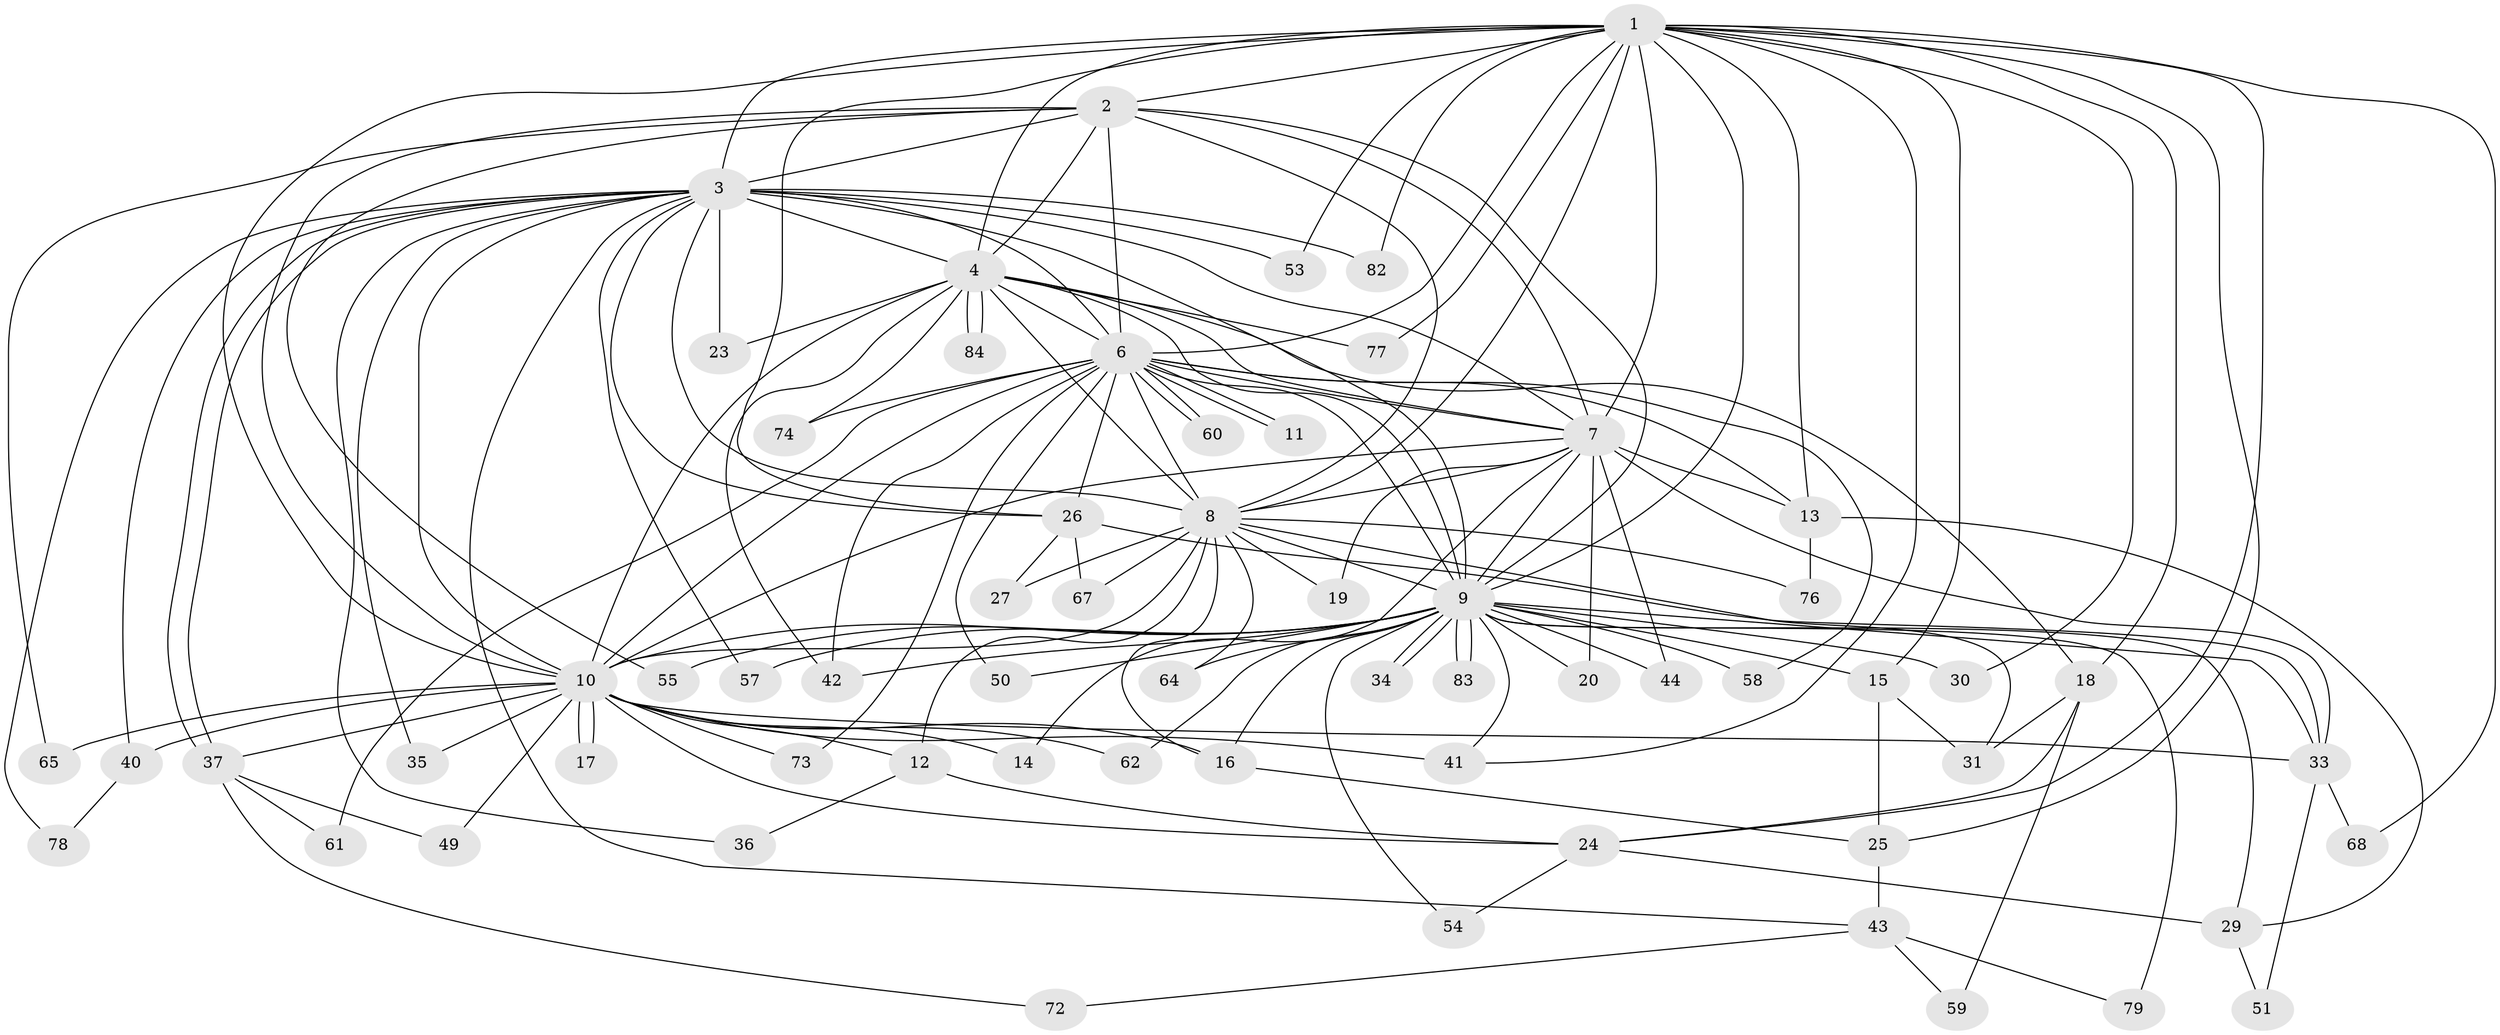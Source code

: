 // original degree distribution, {20: 0.011904761904761904, 12: 0.011904761904761904, 13: 0.011904761904761904, 17: 0.023809523809523808, 18: 0.011904761904761904, 21: 0.011904761904761904, 16: 0.011904761904761904, 31: 0.011904761904761904, 25: 0.011904761904761904, 2: 0.5952380952380952, 4: 0.09523809523809523, 5: 0.05952380952380952, 3: 0.10714285714285714, 6: 0.023809523809523808}
// Generated by graph-tools (version 1.1) at 2025/41/03/06/25 10:41:35]
// undirected, 63 vertices, 157 edges
graph export_dot {
graph [start="1"]
  node [color=gray90,style=filled];
  1 [super="+22"];
  2 [super="+52"];
  3 [super="+5"];
  4 [super="+21"];
  6 [super="+69"];
  7 [super="+70"];
  8 [super="+66"];
  9 [super="+48"];
  10 [super="+46"];
  11;
  12 [super="+80"];
  13;
  14;
  15;
  16 [super="+81"];
  17;
  18 [super="+38"];
  19;
  20;
  23;
  24 [super="+45"];
  25 [super="+28"];
  26 [super="+75"];
  27;
  29 [super="+71"];
  30 [super="+32"];
  31;
  33 [super="+39"];
  34;
  35;
  36;
  37 [super="+47"];
  40;
  41 [super="+56"];
  42 [super="+63"];
  43;
  44;
  49;
  50;
  51;
  53;
  54;
  55;
  57;
  58;
  59;
  60;
  61;
  62;
  64;
  65;
  67;
  68;
  72;
  73;
  74;
  76;
  77;
  78;
  79;
  82;
  83;
  84;
  1 -- 2;
  1 -- 3 [weight=2];
  1 -- 4;
  1 -- 6;
  1 -- 7;
  1 -- 8;
  1 -- 9 [weight=2];
  1 -- 10;
  1 -- 15;
  1 -- 18;
  1 -- 24;
  1 -- 25;
  1 -- 26;
  1 -- 30;
  1 -- 53;
  1 -- 77;
  1 -- 82;
  1 -- 68;
  1 -- 13;
  1 -- 41;
  2 -- 3 [weight=2];
  2 -- 4;
  2 -- 6;
  2 -- 7 [weight=2];
  2 -- 8;
  2 -- 9;
  2 -- 10;
  2 -- 55;
  2 -- 65;
  3 -- 4 [weight=3];
  3 -- 6 [weight=2];
  3 -- 7 [weight=2];
  3 -- 8 [weight=2];
  3 -- 9 [weight=2];
  3 -- 10 [weight=2];
  3 -- 37;
  3 -- 37;
  3 -- 43;
  3 -- 53;
  3 -- 78;
  3 -- 82;
  3 -- 23;
  3 -- 26;
  3 -- 35;
  3 -- 36;
  3 -- 40;
  3 -- 57;
  4 -- 6;
  4 -- 7;
  4 -- 8;
  4 -- 9;
  4 -- 10;
  4 -- 18;
  4 -- 23;
  4 -- 42;
  4 -- 74;
  4 -- 77;
  4 -- 84;
  4 -- 84;
  6 -- 7;
  6 -- 8 [weight=2];
  6 -- 9;
  6 -- 10;
  6 -- 11;
  6 -- 11;
  6 -- 13;
  6 -- 50;
  6 -- 58;
  6 -- 60;
  6 -- 60;
  6 -- 61;
  6 -- 73;
  6 -- 42;
  6 -- 74;
  6 -- 26;
  7 -- 8;
  7 -- 9;
  7 -- 10;
  7 -- 13;
  7 -- 14;
  7 -- 19;
  7 -- 20;
  7 -- 44;
  7 -- 33;
  8 -- 9;
  8 -- 10;
  8 -- 12;
  8 -- 16;
  8 -- 19;
  8 -- 27;
  8 -- 31;
  8 -- 64;
  8 -- 76;
  8 -- 67;
  9 -- 10;
  9 -- 15;
  9 -- 20;
  9 -- 30 [weight=2];
  9 -- 34;
  9 -- 34;
  9 -- 42 [weight=2];
  9 -- 44;
  9 -- 50;
  9 -- 54;
  9 -- 55;
  9 -- 57;
  9 -- 58;
  9 -- 62;
  9 -- 64;
  9 -- 79;
  9 -- 83;
  9 -- 83;
  9 -- 41;
  9 -- 33;
  9 -- 16;
  9 -- 29;
  10 -- 12;
  10 -- 14;
  10 -- 16;
  10 -- 17;
  10 -- 17;
  10 -- 33;
  10 -- 35;
  10 -- 40;
  10 -- 41 [weight=2];
  10 -- 49;
  10 -- 62;
  10 -- 65;
  10 -- 73;
  10 -- 37;
  10 -- 24;
  12 -- 36;
  12 -- 24;
  13 -- 29;
  13 -- 76;
  15 -- 31;
  15 -- 25;
  16 -- 25;
  18 -- 24;
  18 -- 59;
  18 -- 31;
  24 -- 29;
  24 -- 54;
  25 -- 43;
  26 -- 27;
  26 -- 33;
  26 -- 67;
  29 -- 51;
  33 -- 51;
  33 -- 68;
  37 -- 61;
  37 -- 72;
  37 -- 49;
  40 -- 78;
  43 -- 59;
  43 -- 72;
  43 -- 79;
}
